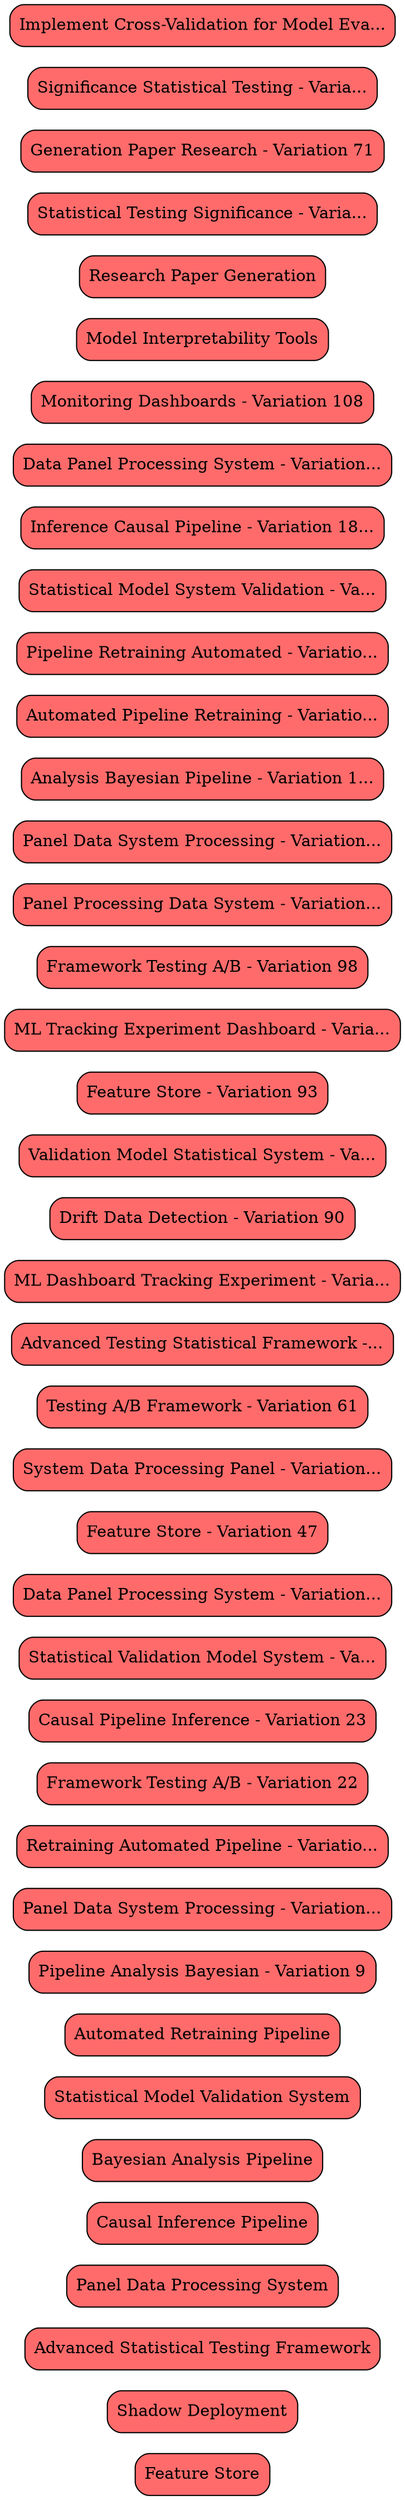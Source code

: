 digraph RecommendationDependencies {
    rankdir=LR;
    node [shape=box, style=rounded];

    "ml_systems_5" [label="Feature Store", fillcolor="#ff6b6b", style="rounded,filled"];
    "ml_systems_7" [label="Shadow Deployment", fillcolor="#ff6b6b", style="rounded,filled"];
    "consolidated_rec_17" [label="Advanced Statistical Testing Framework", fillcolor="#ff6b6b", style="rounded,filled"];
    "rec_22" [label="Panel Data Processing System", fillcolor="#ff6b6b", style="rounded,filled"];
    "rec_26" [label="Causal Inference Pipeline", fillcolor="#ff6b6b", style="rounded,filled"];
    "rec_18" [label="Bayesian Analysis Pipeline", fillcolor="#ff6b6b", style="rounded,filled"];
    "rec_19" [label="Statistical Model Validation System", fillcolor="#ff6b6b", style="rounded,filled"];
    "ml_systems_4" [label="Automated Retraining Pipeline", fillcolor="#ff6b6b", style="rounded,filled"];
    "variation_9_07180494" [label="Pipeline Analysis Bayesian - Variation 9", fillcolor="#ff6b6b", style="rounded,filled"];
    "variation_11_4d00df1f" [label="Panel Data System Processing - Variation...", fillcolor="#ff6b6b", style="rounded,filled"];
    "variation_12_146b760e" [label="Retraining Automated Pipeline - Variatio...", fillcolor="#ff6b6b", style="rounded,filled"];
    "variation_22_e48be029" [label="Framework Testing A/B - Variation 22", fillcolor="#ff6b6b", style="rounded,filled"];
    "variation_23_319a6df8" [label="Causal Pipeline Inference - Variation 23", fillcolor="#ff6b6b", style="rounded,filled"];
    "variation_26_1cc8fc97" [label="Statistical Validation Model System - Va...", fillcolor="#ff6b6b", style="rounded,filled"];
    "variation_45_9291f1f5" [label="Data Panel Processing System - Variation...", fillcolor="#ff6b6b", style="rounded,filled"];
    "variation_47_80dd4180" [label="Feature Store - Variation 47", fillcolor="#ff6b6b", style="rounded,filled"];
    "variation_50_23743798" [label="System Data Processing Panel - Variation...", fillcolor="#ff6b6b", style="rounded,filled"];
    "variation_61_6f15e61e" [label="Testing A/B Framework - Variation 61", fillcolor="#ff6b6b", style="rounded,filled"];
    "variation_75_66603a58" [label="Advanced Testing Statistical Framework -...", fillcolor="#ff6b6b", style="rounded,filled"];
    "variation_89_1f0e2a38" [label="ML Dashboard Tracking Experiment - Varia...", fillcolor="#ff6b6b", style="rounded,filled"];
    "variation_90_e99475f8" [label="Drift Data Detection - Variation 90", fillcolor="#ff6b6b", style="rounded,filled"];
    "variation_92_91d384c8" [label="Validation Model Statistical System - Va...", fillcolor="#ff6b6b", style="rounded,filled"];
    "variation_93_f13f0522" [label="Feature Store - Variation 93", fillcolor="#ff6b6b", style="rounded,filled"];
    "variation_96_6e89b5ed" [label="ML Tracking Experiment Dashboard - Varia...", fillcolor="#ff6b6b", style="rounded,filled"];
    "variation_98_8fe1a07f" [label="Framework Testing A/B - Variation 98", fillcolor="#ff6b6b", style="rounded,filled"];
    "variation_105_40c98422" [label="Panel Processing Data System - Variation...", fillcolor="#ff6b6b", style="rounded,filled"];
    "variation_110_aa88ac63" [label="Panel Data System Processing - Variation...", fillcolor="#ff6b6b", style="rounded,filled"];
    "variation_158_3085f2f1" [label="Analysis Bayesian Pipeline - Variation 1...", fillcolor="#ff6b6b", style="rounded,filled"];
    "variation_171_c9039f13" [label="Automated Pipeline Retraining - Variatio...", fillcolor="#ff6b6b", style="rounded,filled"];
    "variation_173_9c58893d" [label="Pipeline Retraining Automated - Variatio...", fillcolor="#ff6b6b", style="rounded,filled"];
    "variation_175_3fc6589c" [label="Statistical Model System Validation - Va...", fillcolor="#ff6b6b", style="rounded,filled"];
    "variation_182_3cffa414" [label="Inference Causal Pipeline - Variation 18...", fillcolor="#ff6b6b", style="rounded,filled"];
    "variation_194_c05ee6e2" [label="Data Panel Processing System - Variation...", fillcolor="#ff6b6b", style="rounded,filled"];
    "variation_108_8391d96e" [label="Monitoring Dashboards - Variation 108", fillcolor="#ff6b6b", style="rounded,filled"];
    "consolidated_consolidated_consolidated_rec_13" [label="Model Interpretability Tools", fillcolor="#ff6b6b", style="rounded,filled"];
    "rec_25" [label="Research Paper Generation", fillcolor="#ff6b6b", style="rounded,filled"];
    "variation_49_0c8b9c59" [label="Statistical Testing Significance - Varia...", fillcolor="#ff6b6b", style="rounded,filled"];
    "variation_71_9103ceef" [label="Generation Paper Research - Variation 71", fillcolor="#ff6b6b", style="rounded,filled"];
    "variation_106_0abcec53" [label="Significance Statistical Testing - Varia...", fillcolor="#ff6b6b", style="rounded,filled"];
    "consolidated_rec_39_6262" [label="Implement Cross-Validation for Model Eva...", fillcolor="#ff6b6b", style="rounded,filled"];

}